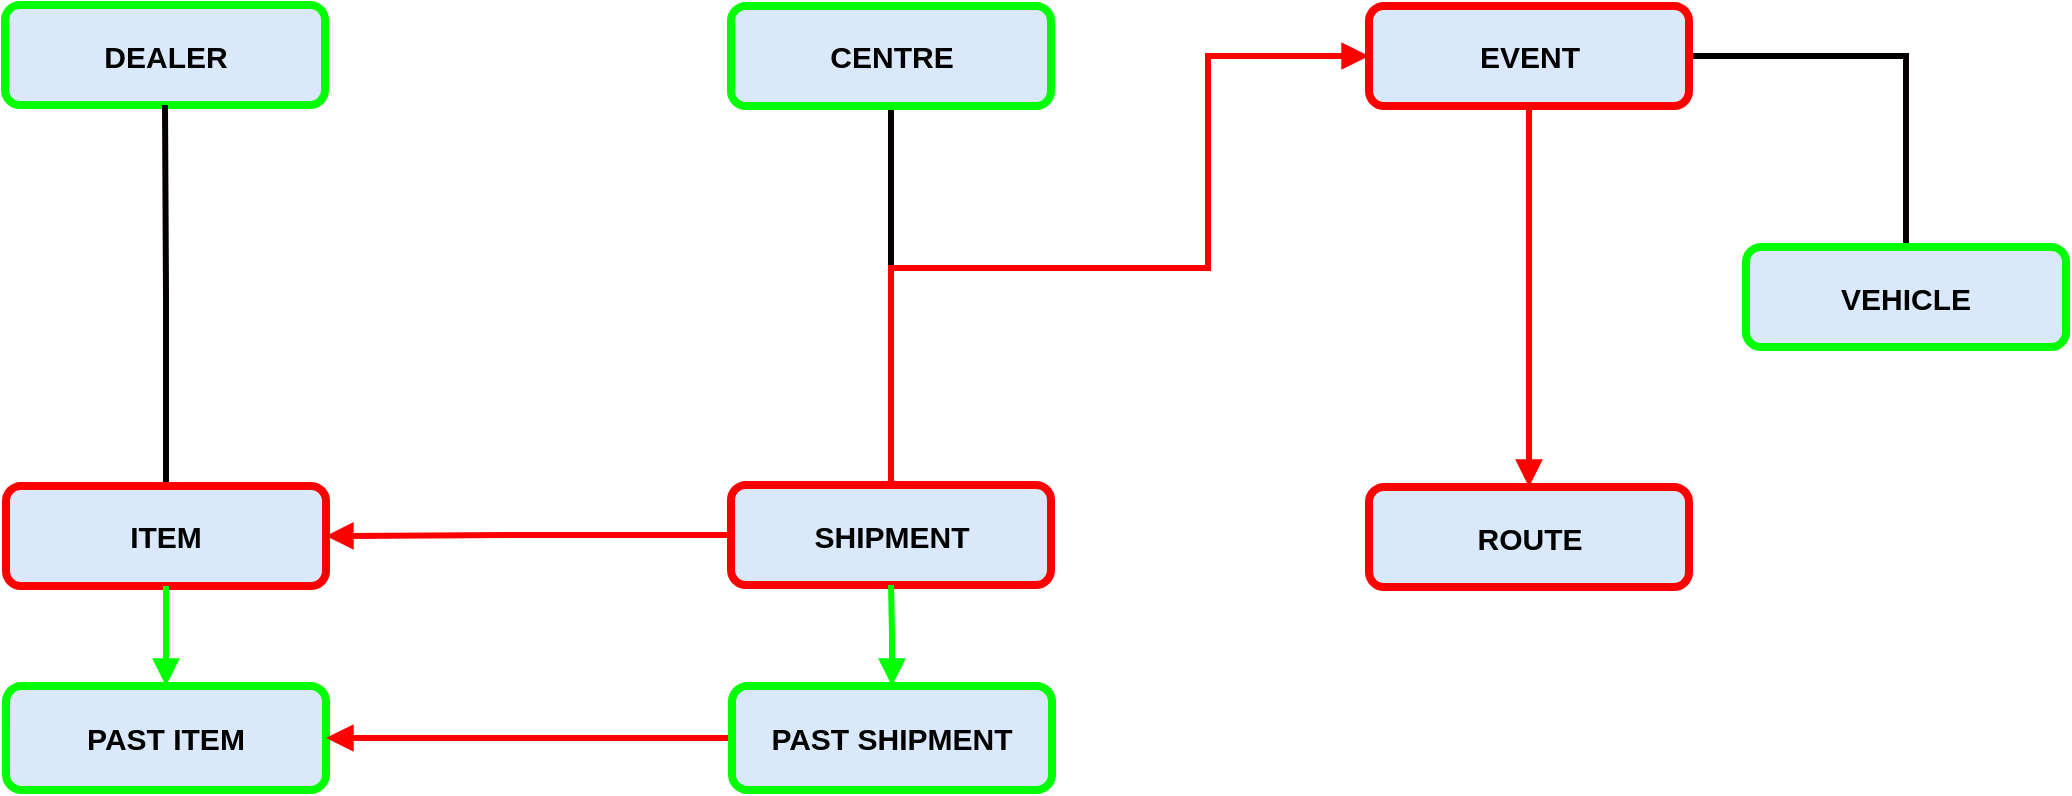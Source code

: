 <mxfile version="10.6.2" type="device"><diagram id="y6d7kFOWfY72LnJAd21g" name="Page-1"><mxGraphModel dx="1037" dy="623" grid="1" gridSize="10" guides="1" tooltips="1" connect="1" arrows="1" fold="1" page="1" pageScale="1" pageWidth="827" pageHeight="1169" math="0" shadow="0"><root><mxCell id="0"/><mxCell id="1" parent="0"/><mxCell id="FxJi5BWF6B1WFN98zJ2C-17" style="edgeStyle=orthogonalEdgeStyle;rounded=0;orthogonalLoop=1;jettySize=auto;html=1;exitX=0.5;exitY=0;exitDx=0;exitDy=0;entryX=0.5;entryY=1;entryDx=0;entryDy=0;startArrow=none;startFill=0;endArrow=none;endFill=0;strokeColor=#050000;strokeWidth=3;" edge="1" parent="1" source="7oO2T10PRCk8wczJC2CD-130" target="7oO2T10PRCk8wczJC2CD-157"><mxGeometry relative="1" as="geometry"/></mxCell><mxCell id="FxJi5BWF6B1WFN98zJ2C-4" style="edgeStyle=orthogonalEdgeStyle;rounded=0;orthogonalLoop=1;jettySize=auto;html=1;exitX=0;exitY=0.5;exitDx=0;exitDy=0;entryX=1;entryY=0.5;entryDx=0;entryDy=0;startArrow=none;startFill=0;endArrow=block;endFill=1;strokeColor=#FF0000;strokeWidth=3;" edge="1" parent="1" source="7oO2T10PRCk8wczJC2CD-130" target="7oO2T10PRCk8wczJC2CD-271"><mxGeometry relative="1" as="geometry"/></mxCell><mxCell id="FxJi5BWF6B1WFN98zJ2C-7" style="edgeStyle=orthogonalEdgeStyle;rounded=0;orthogonalLoop=1;jettySize=auto;html=1;exitX=0.5;exitY=0;exitDx=0;exitDy=0;entryX=0;entryY=0.5;entryDx=0;entryDy=0;startArrow=none;startFill=0;endArrow=block;endFill=1;strokeColor=#FF0000;strokeWidth=3;" edge="1" parent="1" source="7oO2T10PRCk8wczJC2CD-130" target="7oO2T10PRCk8wczJC2CD-161"><mxGeometry relative="1" as="geometry"><Array as="points"><mxPoint x="632" y="280"/><mxPoint x="790" y="280"/><mxPoint x="790" y="174"/></Array></mxGeometry></mxCell><mxCell id="7oO2T10PRCk8wczJC2CD-130" value="&lt;b&gt;&lt;font style=&quot;font-size: 15px&quot;&gt;SHIPMENT&lt;/font&gt;&lt;/b&gt;" style="rounded=1;whiteSpace=wrap;html=1;fillColor=#dae8fc;strokeColor=#FF0000;strokeWidth=4;" parent="1" vertex="1"><mxGeometry x="551.5" y="388.5" width="160" height="50" as="geometry"/></mxCell><mxCell id="7oO2T10PRCk8wczJC2CD-148" value="" style="edgeStyle=orthogonalEdgeStyle;rounded=0;orthogonalLoop=1;jettySize=auto;html=1;exitX=0.5;exitY=0;exitDx=0;exitDy=0;entryX=0.5;entryY=1;entryDx=0;entryDy=0;endArrow=none;endFill=0;startArrow=block;startFill=1;strokeColor=#00FF00;strokeWidth=3;" parent="1" source="7oO2T10PRCk8wczJC2CD-285" target="7oO2T10PRCk8wczJC2CD-130" edge="1"><mxGeometry relative="1" as="geometry"><mxPoint x="631" y="499" as="sourcePoint"/></mxGeometry></mxCell><mxCell id="7oO2T10PRCk8wczJC2CD-157" value="&lt;b&gt;&lt;font style=&quot;font-size: 15px&quot;&gt;CENTRE&lt;/font&gt;&lt;/b&gt;" style="rounded=1;whiteSpace=wrap;html=1;fillColor=#dae8fc;strokeColor=#00FF00;strokeWidth=4;" parent="1" vertex="1"><mxGeometry x="551.5" y="149" width="160" height="50" as="geometry"/></mxCell><mxCell id="FxJi5BWF6B1WFN98zJ2C-9" style="edgeStyle=orthogonalEdgeStyle;rounded=0;orthogonalLoop=1;jettySize=auto;html=1;exitX=0.5;exitY=1;exitDx=0;exitDy=0;startArrow=none;startFill=0;endArrow=block;endFill=1;strokeColor=#FF0000;strokeWidth=3;" edge="1" parent="1" source="7oO2T10PRCk8wczJC2CD-161" target="7oO2T10PRCk8wczJC2CD-165"><mxGeometry relative="1" as="geometry"/></mxCell><mxCell id="FxJi5BWF6B1WFN98zJ2C-21" style="edgeStyle=orthogonalEdgeStyle;rounded=0;orthogonalLoop=1;jettySize=auto;html=1;exitX=1;exitY=0.5;exitDx=0;exitDy=0;entryX=0.5;entryY=0;entryDx=0;entryDy=0;startArrow=none;startFill=0;endArrow=none;endFill=0;strokeColor=#050000;strokeWidth=3;" edge="1" parent="1" source="7oO2T10PRCk8wczJC2CD-161" target="7oO2T10PRCk8wczJC2CD-194"><mxGeometry relative="1" as="geometry"/></mxCell><mxCell id="7oO2T10PRCk8wczJC2CD-161" value="&lt;font style=&quot;font-size: 15px&quot;&gt;&lt;b&gt;EVENT&lt;/b&gt;&lt;/font&gt;" style="rounded=1;whiteSpace=wrap;html=1;fillColor=#dae8fc;strokeColor=#FF0000;strokeWidth=4;" parent="1" vertex="1"><mxGeometry x="870.5" y="149" width="160" height="50" as="geometry"/></mxCell><mxCell id="7oO2T10PRCk8wczJC2CD-165" value="&lt;b&gt;&lt;font style=&quot;font-size: 15px&quot;&gt;ROUTE&lt;/font&gt;&lt;/b&gt;" style="rounded=1;whiteSpace=wrap;html=1;fillColor=#dae8fc;strokeColor=#FF0000;strokeWidth=4;" parent="1" vertex="1"><mxGeometry x="870.5" y="389.5" width="160" height="50" as="geometry"/></mxCell><mxCell id="7oO2T10PRCk8wczJC2CD-194" value="&lt;b&gt;&lt;font style=&quot;font-size: 15px&quot;&gt;VEHICLE&lt;/font&gt;&lt;/b&gt;" style="rounded=1;whiteSpace=wrap;html=1;strokeWidth=4;fillColor=#dae8fc;strokeColor=#00FF00;" parent="1" vertex="1"><mxGeometry x="1059" y="269.5" width="160" height="50" as="geometry"/></mxCell><mxCell id="7oO2T10PRCk8wczJC2CD-206" value="&lt;b&gt;&lt;font style=&quot;font-size: 15px&quot;&gt;DEALER&lt;/font&gt;&lt;/b&gt;" style="rounded=1;whiteSpace=wrap;html=1;fillColor=#dae8fc;strokeColor=#00FF00;strokeWidth=4;" parent="1" vertex="1"><mxGeometry x="188.5" y="148.5" width="160" height="50" as="geometry"/></mxCell><mxCell id="FxJi5BWF6B1WFN98zJ2C-18" style="edgeStyle=orthogonalEdgeStyle;rounded=0;orthogonalLoop=1;jettySize=auto;html=1;exitX=0.5;exitY=0;exitDx=0;exitDy=0;entryX=0.5;entryY=1;entryDx=0;entryDy=0;startArrow=none;startFill=0;endArrow=none;endFill=0;strokeColor=#050000;strokeWidth=3;" edge="1" parent="1" source="7oO2T10PRCk8wczJC2CD-271" target="7oO2T10PRCk8wczJC2CD-206"><mxGeometry relative="1" as="geometry"/></mxCell><mxCell id="7oO2T10PRCk8wczJC2CD-271" value="&lt;b&gt;&lt;font style=&quot;font-size: 15px&quot;&gt;ITEM&lt;/font&gt;&lt;/b&gt;" style="rounded=1;whiteSpace=wrap;html=1;fillColor=#dae8fc;strokeColor=#FF0000;strokeWidth=4;" parent="1" vertex="1"><mxGeometry x="189" y="389" width="160" height="50" as="geometry"/></mxCell><mxCell id="FxJi5BWF6B1WFN98zJ2C-20" style="edgeStyle=orthogonalEdgeStyle;rounded=0;orthogonalLoop=1;jettySize=auto;html=1;exitX=0.5;exitY=0;exitDx=0;exitDy=0;entryX=0.5;entryY=1;entryDx=0;entryDy=0;startArrow=block;startFill=1;endArrow=none;endFill=0;strokeColor=#00FF00;strokeWidth=3;" edge="1" parent="1" source="7oO2T10PRCk8wczJC2CD-284" target="7oO2T10PRCk8wczJC2CD-271"><mxGeometry relative="1" as="geometry"/></mxCell><mxCell id="7oO2T10PRCk8wczJC2CD-284" value="&lt;b&gt;&lt;font style=&quot;font-size: 15px&quot;&gt;PAST ITEM&lt;/font&gt;&lt;/b&gt;" style="rounded=1;whiteSpace=wrap;html=1;fillColor=#dae8fc;strokeColor=#00FF00;strokeWidth=4;" parent="1" vertex="1"><mxGeometry x="189" y="489" width="160" height="52" as="geometry"/></mxCell><mxCell id="FxJi5BWF6B1WFN98zJ2C-10" style="edgeStyle=orthogonalEdgeStyle;rounded=0;orthogonalLoop=1;jettySize=auto;html=1;exitX=0;exitY=0.5;exitDx=0;exitDy=0;entryX=1;entryY=0.5;entryDx=0;entryDy=0;startArrow=none;startFill=0;endArrow=block;endFill=1;strokeColor=#FF0000;strokeWidth=3;" edge="1" parent="1" source="7oO2T10PRCk8wczJC2CD-285" target="7oO2T10PRCk8wczJC2CD-284"><mxGeometry relative="1" as="geometry"/></mxCell><mxCell id="7oO2T10PRCk8wczJC2CD-285" value="&lt;b&gt;&lt;font style=&quot;font-size: 15px&quot;&gt;PAST SHIPMENT&lt;/font&gt;&lt;/b&gt;" style="rounded=1;whiteSpace=wrap;html=1;fillColor=#dae8fc;strokeColor=#00FF00;strokeWidth=4;" parent="1" vertex="1"><mxGeometry x="552" y="489" width="160" height="52" as="geometry"/></mxCell></root></mxGraphModel></diagram></mxfile>